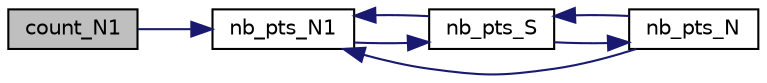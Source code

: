digraph "count_N1"
{
  edge [fontname="Helvetica",fontsize="10",labelfontname="Helvetica",labelfontsize="10"];
  node [fontname="Helvetica",fontsize="10",shape=record];
  rankdir="LR";
  Node2483 [label="count_N1",height=0.2,width=0.4,color="black", fillcolor="grey75", style="filled", fontcolor="black"];
  Node2483 -> Node2484 [color="midnightblue",fontsize="10",style="solid",fontname="Helvetica"];
  Node2484 [label="nb_pts_N1",height=0.2,width=0.4,color="black", fillcolor="white", style="filled",URL="$db/da0/lib_2foundations_2geometry_2orthogonal__points_8_c.html#ae0f2e1c76523db67b4ec9629ccc35bc6"];
  Node2484 -> Node2485 [color="midnightblue",fontsize="10",style="solid",fontname="Helvetica"];
  Node2485 [label="nb_pts_S",height=0.2,width=0.4,color="black", fillcolor="white", style="filled",URL="$db/da0/lib_2foundations_2geometry_2orthogonal__points_8_c.html#a9bc3dec6e722644d182738102c3e04f3"];
  Node2485 -> Node2486 [color="midnightblue",fontsize="10",style="solid",fontname="Helvetica"];
  Node2486 [label="nb_pts_N",height=0.2,width=0.4,color="black", fillcolor="white", style="filled",URL="$db/da0/lib_2foundations_2geometry_2orthogonal__points_8_c.html#a93e16898c27b1d1c0a6405a7b0615ba6"];
  Node2486 -> Node2485 [color="midnightblue",fontsize="10",style="solid",fontname="Helvetica"];
  Node2486 -> Node2484 [color="midnightblue",fontsize="10",style="solid",fontname="Helvetica"];
  Node2485 -> Node2484 [color="midnightblue",fontsize="10",style="solid",fontname="Helvetica"];
}
